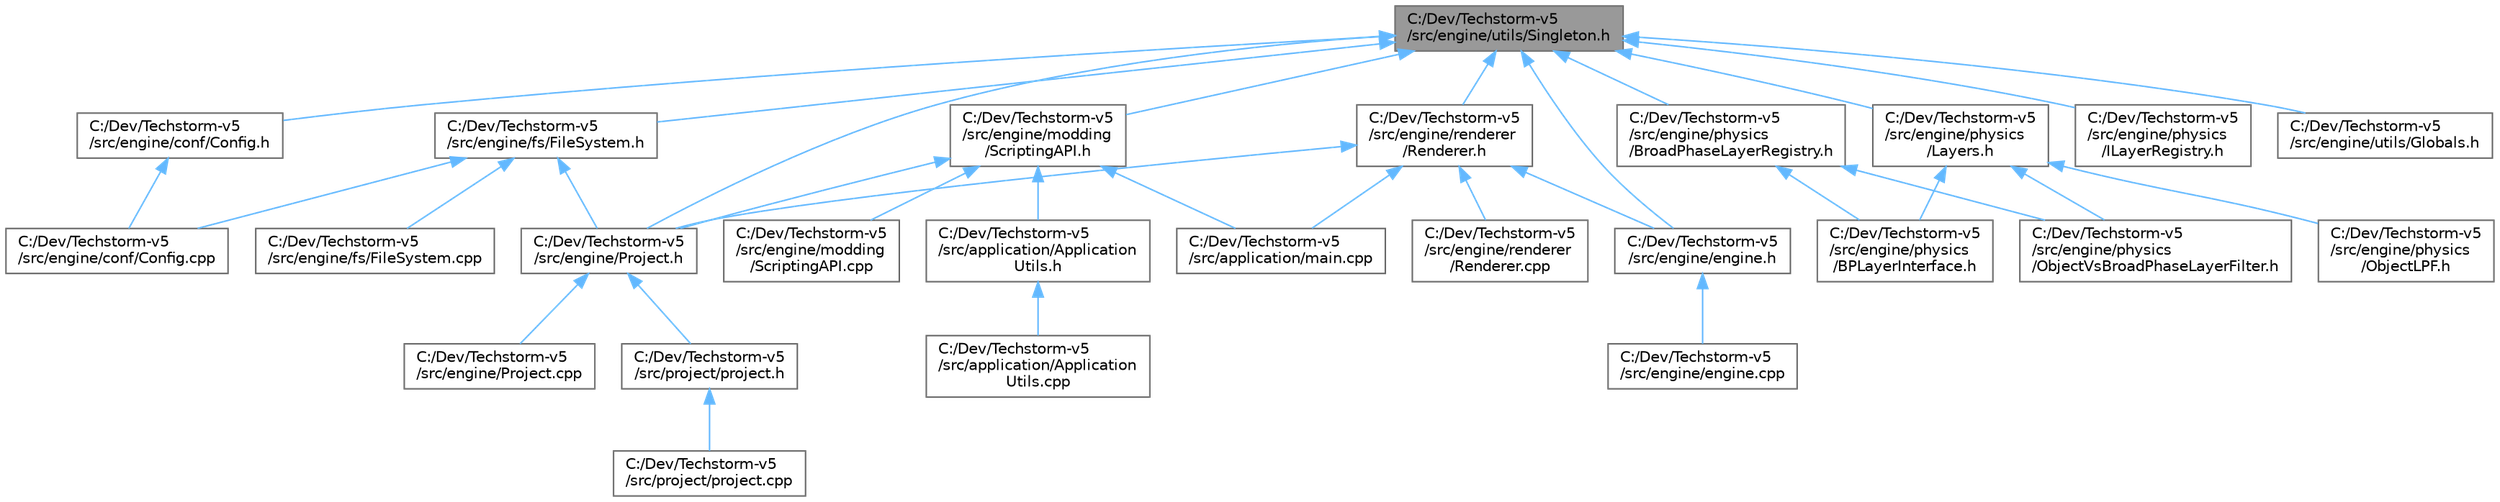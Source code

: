 digraph "C:/Dev/Techstorm-v5/src/engine/utils/Singleton.h"
{
 // LATEX_PDF_SIZE
  bgcolor="transparent";
  edge [fontname=Helvetica,fontsize=10,labelfontname=Helvetica,labelfontsize=10];
  node [fontname=Helvetica,fontsize=10,shape=box,height=0.2,width=0.4];
  Node1 [id="Node000001",label="C:/Dev/Techstorm-v5\l/src/engine/utils/Singleton.h",height=0.2,width=0.4,color="gray40", fillcolor="grey60", style="filled", fontcolor="black",tooltip=" "];
  Node1 -> Node2 [id="edge33_Node000001_Node000002",dir="back",color="steelblue1",style="solid",tooltip=" "];
  Node2 [id="Node000002",label="C:/Dev/Techstorm-v5\l/src/engine/Project.h",height=0.2,width=0.4,color="grey40", fillcolor="white", style="filled",URL="$d8/d7d/engine_2_project_8h.html",tooltip=" "];
  Node2 -> Node3 [id="edge34_Node000002_Node000003",dir="back",color="steelblue1",style="solid",tooltip=" "];
  Node3 [id="Node000003",label="C:/Dev/Techstorm-v5\l/src/engine/Project.cpp",height=0.2,width=0.4,color="grey40", fillcolor="white", style="filled",URL="$d8/d0f/engine_2_project_8cpp.html",tooltip=" "];
  Node2 -> Node4 [id="edge35_Node000002_Node000004",dir="back",color="steelblue1",style="solid",tooltip=" "];
  Node4 [id="Node000004",label="C:/Dev/Techstorm-v5\l/src/project/project.h",height=0.2,width=0.4,color="grey40", fillcolor="white", style="filled",URL="$d1/def/project_2_project_8h.html",tooltip=" "];
  Node4 -> Node5 [id="edge36_Node000004_Node000005",dir="back",color="steelblue1",style="solid",tooltip=" "];
  Node5 [id="Node000005",label="C:/Dev/Techstorm-v5\l/src/project/project.cpp",height=0.2,width=0.4,color="grey40", fillcolor="white", style="filled",URL="$dc/d55/project_2_project_8cpp.html",tooltip=" "];
  Node1 -> Node6 [id="edge37_Node000001_Node000006",dir="back",color="steelblue1",style="solid",tooltip=" "];
  Node6 [id="Node000006",label="C:/Dev/Techstorm-v5\l/src/engine/conf/Config.h",height=0.2,width=0.4,color="grey40", fillcolor="white", style="filled",URL="$d4/d71/_config_8h.html",tooltip=" "];
  Node6 -> Node7 [id="edge38_Node000006_Node000007",dir="back",color="steelblue1",style="solid",tooltip=" "];
  Node7 [id="Node000007",label="C:/Dev/Techstorm-v5\l/src/engine/conf/Config.cpp",height=0.2,width=0.4,color="grey40", fillcolor="white", style="filled",URL="$d7/dd3/_config_8cpp.html",tooltip=" "];
  Node1 -> Node8 [id="edge39_Node000001_Node000008",dir="back",color="steelblue1",style="solid",tooltip=" "];
  Node8 [id="Node000008",label="C:/Dev/Techstorm-v5\l/src/engine/engine.h",height=0.2,width=0.4,color="grey40", fillcolor="white", style="filled",URL="$d1/d55/engine_8h.html",tooltip=" "];
  Node8 -> Node9 [id="edge40_Node000008_Node000009",dir="back",color="steelblue1",style="solid",tooltip=" "];
  Node9 [id="Node000009",label="C:/Dev/Techstorm-v5\l/src/engine/engine.cpp",height=0.2,width=0.4,color="grey40", fillcolor="white", style="filled",URL="$da/d5c/engine_8cpp.html",tooltip=" "];
  Node1 -> Node10 [id="edge41_Node000001_Node000010",dir="back",color="steelblue1",style="solid",tooltip=" "];
  Node10 [id="Node000010",label="C:/Dev/Techstorm-v5\l/src/engine/fs/FileSystem.h",height=0.2,width=0.4,color="grey40", fillcolor="white", style="filled",URL="$d2/d58/_file_system_8h.html",tooltip=" "];
  Node10 -> Node2 [id="edge42_Node000010_Node000002",dir="back",color="steelblue1",style="solid",tooltip=" "];
  Node10 -> Node7 [id="edge43_Node000010_Node000007",dir="back",color="steelblue1",style="solid",tooltip=" "];
  Node10 -> Node11 [id="edge44_Node000010_Node000011",dir="back",color="steelblue1",style="solid",tooltip=" "];
  Node11 [id="Node000011",label="C:/Dev/Techstorm-v5\l/src/engine/fs/FileSystem.cpp",height=0.2,width=0.4,color="grey40", fillcolor="white", style="filled",URL="$d1/d4c/_file_system_8cpp.html",tooltip=" "];
  Node1 -> Node12 [id="edge45_Node000001_Node000012",dir="back",color="steelblue1",style="solid",tooltip=" "];
  Node12 [id="Node000012",label="C:/Dev/Techstorm-v5\l/src/engine/modding\l/ScriptingAPI.h",height=0.2,width=0.4,color="grey40", fillcolor="white", style="filled",URL="$dc/d41/_scripting_a_p_i_8h.html",tooltip=" "];
  Node12 -> Node13 [id="edge46_Node000012_Node000013",dir="back",color="steelblue1",style="solid",tooltip=" "];
  Node13 [id="Node000013",label="C:/Dev/Techstorm-v5\l/src/application/Application\lUtils.h",height=0.2,width=0.4,color="grey40", fillcolor="white", style="filled",URL="$dd/d47/_application_utils_8h.html",tooltip=" "];
  Node13 -> Node14 [id="edge47_Node000013_Node000014",dir="back",color="steelblue1",style="solid",tooltip=" "];
  Node14 [id="Node000014",label="C:/Dev/Techstorm-v5\l/src/application/Application\lUtils.cpp",height=0.2,width=0.4,color="grey40", fillcolor="white", style="filled",URL="$df/d02/_application_utils_8cpp.html",tooltip=" "];
  Node12 -> Node15 [id="edge48_Node000012_Node000015",dir="back",color="steelblue1",style="solid",tooltip=" "];
  Node15 [id="Node000015",label="C:/Dev/Techstorm-v5\l/src/application/main.cpp",height=0.2,width=0.4,color="grey40", fillcolor="white", style="filled",URL="$dd/d39/application_2main_8cpp.html",tooltip=" "];
  Node12 -> Node2 [id="edge49_Node000012_Node000002",dir="back",color="steelblue1",style="solid",tooltip=" "];
  Node12 -> Node16 [id="edge50_Node000012_Node000016",dir="back",color="steelblue1",style="solid",tooltip=" "];
  Node16 [id="Node000016",label="C:/Dev/Techstorm-v5\l/src/engine/modding\l/ScriptingAPI.cpp",height=0.2,width=0.4,color="grey40", fillcolor="white", style="filled",URL="$d0/d11/_scripting_a_p_i_8cpp.html",tooltip=" "];
  Node1 -> Node17 [id="edge51_Node000001_Node000017",dir="back",color="steelblue1",style="solid",tooltip=" "];
  Node17 [id="Node000017",label="C:/Dev/Techstorm-v5\l/src/engine/physics\l/BroadPhaseLayerRegistry.h",height=0.2,width=0.4,color="grey40", fillcolor="white", style="filled",URL="$d9/dcc/_broad_phase_layer_registry_8h.html",tooltip=" "];
  Node17 -> Node18 [id="edge52_Node000017_Node000018",dir="back",color="steelblue1",style="solid",tooltip=" "];
  Node18 [id="Node000018",label="C:/Dev/Techstorm-v5\l/src/engine/physics\l/BPLayerInterface.h",height=0.2,width=0.4,color="grey40", fillcolor="white", style="filled",URL="$d7/d93/_b_p_layer_interface_8h.html",tooltip=" "];
  Node17 -> Node19 [id="edge53_Node000017_Node000019",dir="back",color="steelblue1",style="solid",tooltip=" "];
  Node19 [id="Node000019",label="C:/Dev/Techstorm-v5\l/src/engine/physics\l/ObjectVsBroadPhaseLayerFilter.h",height=0.2,width=0.4,color="grey40", fillcolor="white", style="filled",URL="$df/d38/_object_vs_broad_phase_layer_filter_8h.html",tooltip=" "];
  Node1 -> Node20 [id="edge54_Node000001_Node000020",dir="back",color="steelblue1",style="solid",tooltip=" "];
  Node20 [id="Node000020",label="C:/Dev/Techstorm-v5\l/src/engine/physics\l/ILayerRegistry.h",height=0.2,width=0.4,color="grey40", fillcolor="white", style="filled",URL="$d0/d8d/_i_layer_registry_8h.html",tooltip=" "];
  Node1 -> Node21 [id="edge55_Node000001_Node000021",dir="back",color="steelblue1",style="solid",tooltip=" "];
  Node21 [id="Node000021",label="C:/Dev/Techstorm-v5\l/src/engine/physics\l/Layers.h",height=0.2,width=0.4,color="grey40", fillcolor="white", style="filled",URL="$d1/d49/_layers_8h.html",tooltip=" "];
  Node21 -> Node18 [id="edge56_Node000021_Node000018",dir="back",color="steelblue1",style="solid",tooltip=" "];
  Node21 -> Node22 [id="edge57_Node000021_Node000022",dir="back",color="steelblue1",style="solid",tooltip=" "];
  Node22 [id="Node000022",label="C:/Dev/Techstorm-v5\l/src/engine/physics\l/ObjectLPF.h",height=0.2,width=0.4,color="grey40", fillcolor="white", style="filled",URL="$df/d2b/_object_l_p_f_8h.html",tooltip=" "];
  Node21 -> Node19 [id="edge58_Node000021_Node000019",dir="back",color="steelblue1",style="solid",tooltip=" "];
  Node1 -> Node23 [id="edge59_Node000001_Node000023",dir="back",color="steelblue1",style="solid",tooltip=" "];
  Node23 [id="Node000023",label="C:/Dev/Techstorm-v5\l/src/engine/renderer\l/Renderer.h",height=0.2,width=0.4,color="grey40", fillcolor="white", style="filled",URL="$d3/da0/_renderer_8h.html",tooltip=" "];
  Node23 -> Node15 [id="edge60_Node000023_Node000015",dir="back",color="steelblue1",style="solid",tooltip=" "];
  Node23 -> Node2 [id="edge61_Node000023_Node000002",dir="back",color="steelblue1",style="solid",tooltip=" "];
  Node23 -> Node8 [id="edge62_Node000023_Node000008",dir="back",color="steelblue1",style="solid",tooltip=" "];
  Node23 -> Node24 [id="edge63_Node000023_Node000024",dir="back",color="steelblue1",style="solid",tooltip=" "];
  Node24 [id="Node000024",label="C:/Dev/Techstorm-v5\l/src/engine/renderer\l/Renderer.cpp",height=0.2,width=0.4,color="grey40", fillcolor="white", style="filled",URL="$da/d84/_renderer_8cpp.html",tooltip=" "];
  Node1 -> Node25 [id="edge64_Node000001_Node000025",dir="back",color="steelblue1",style="solid",tooltip=" "];
  Node25 [id="Node000025",label="C:/Dev/Techstorm-v5\l/src/engine/utils/Globals.h",height=0.2,width=0.4,color="grey40", fillcolor="white", style="filled",URL="$d8/d4d/_globals_8h.html",tooltip=" "];
}
